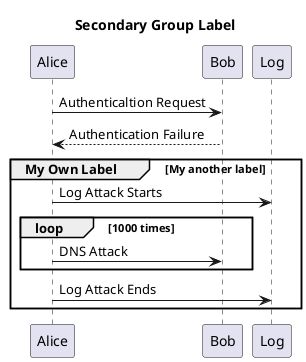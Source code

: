 @startuml

title Secondary Group Label

Alice -> Bob : Authenticaltion Request
Alice <-- Bob : Authentication Failure

group My Own Label [My another label]
    Alice -> Log : Log Attack Starts
    loop 1000 times
        Alice -> Bob : DNS Attack
    end
    Alice -> Log : Log Attack Ends
end

@enduml
